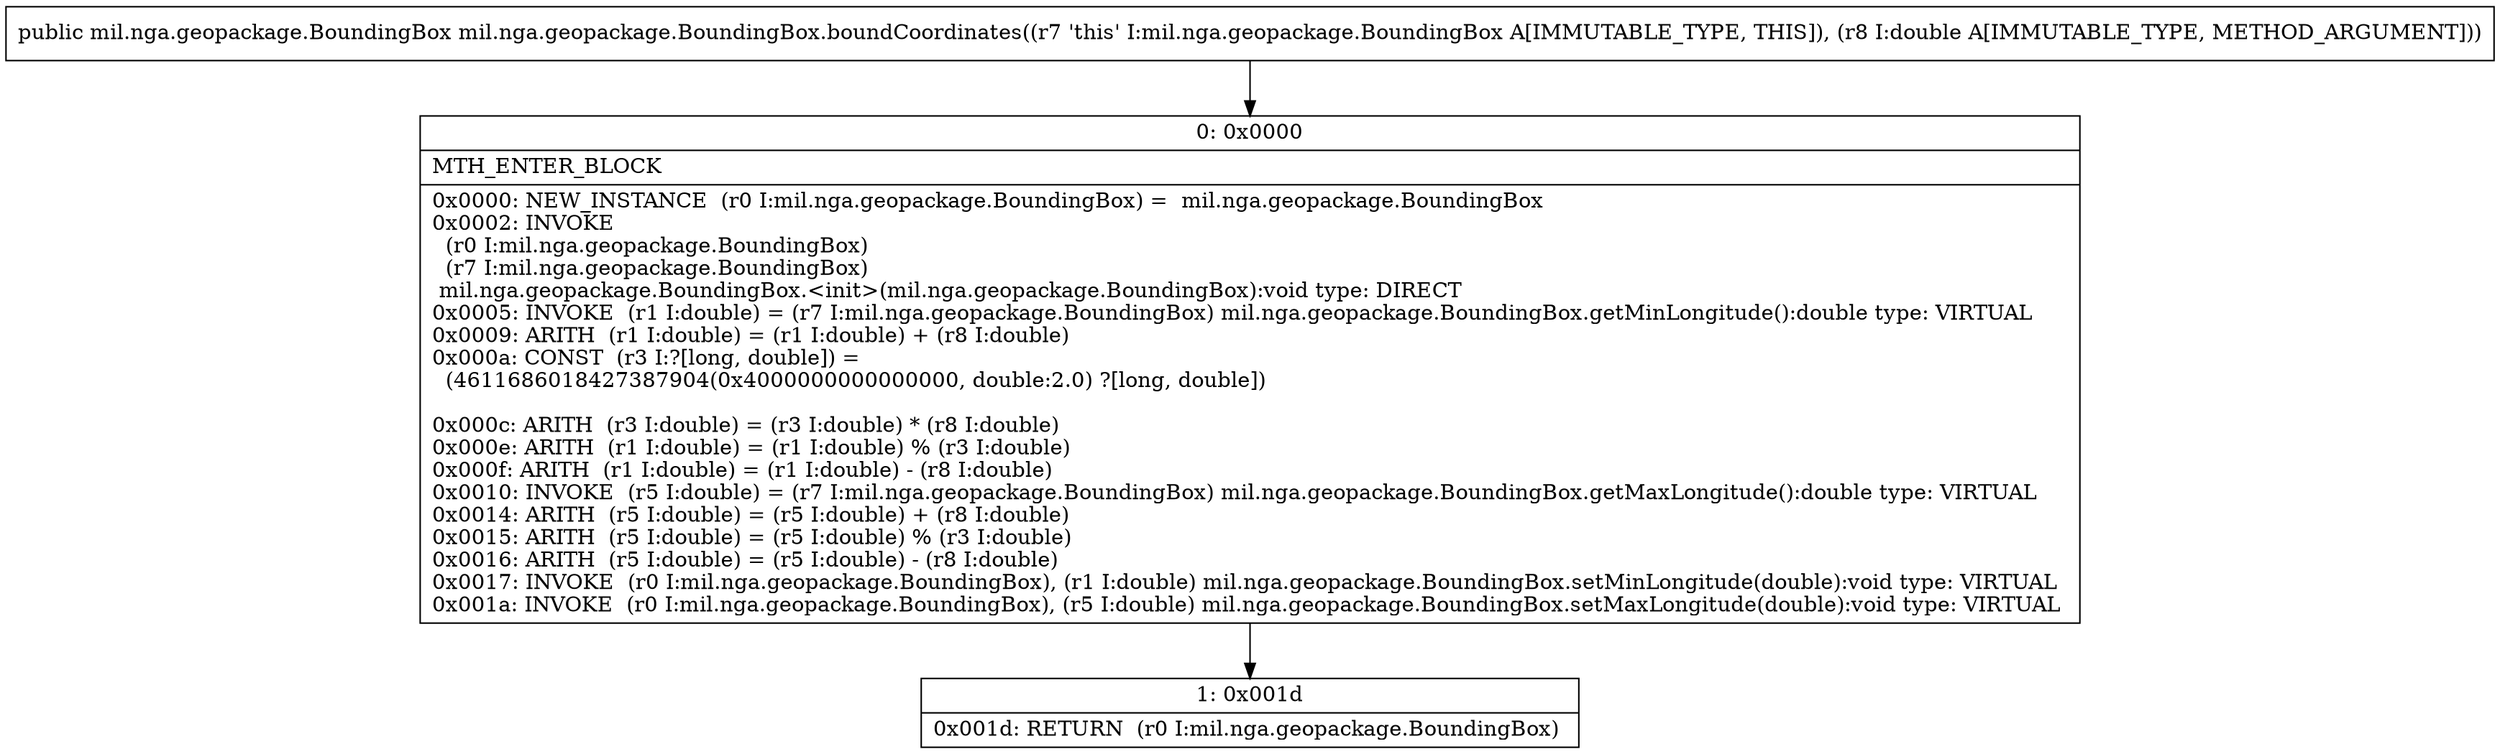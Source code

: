 digraph "CFG formil.nga.geopackage.BoundingBox.boundCoordinates(D)Lmil\/nga\/geopackage\/BoundingBox;" {
Node_0 [shape=record,label="{0\:\ 0x0000|MTH_ENTER_BLOCK\l|0x0000: NEW_INSTANCE  (r0 I:mil.nga.geopackage.BoundingBox) =  mil.nga.geopackage.BoundingBox \l0x0002: INVOKE  \l  (r0 I:mil.nga.geopackage.BoundingBox)\l  (r7 I:mil.nga.geopackage.BoundingBox)\l mil.nga.geopackage.BoundingBox.\<init\>(mil.nga.geopackage.BoundingBox):void type: DIRECT \l0x0005: INVOKE  (r1 I:double) = (r7 I:mil.nga.geopackage.BoundingBox) mil.nga.geopackage.BoundingBox.getMinLongitude():double type: VIRTUAL \l0x0009: ARITH  (r1 I:double) = (r1 I:double) + (r8 I:double) \l0x000a: CONST  (r3 I:?[long, double]) = \l  (4611686018427387904(0x4000000000000000, double:2.0) ?[long, double])\l \l0x000c: ARITH  (r3 I:double) = (r3 I:double) * (r8 I:double) \l0x000e: ARITH  (r1 I:double) = (r1 I:double) % (r3 I:double) \l0x000f: ARITH  (r1 I:double) = (r1 I:double) \- (r8 I:double) \l0x0010: INVOKE  (r5 I:double) = (r7 I:mil.nga.geopackage.BoundingBox) mil.nga.geopackage.BoundingBox.getMaxLongitude():double type: VIRTUAL \l0x0014: ARITH  (r5 I:double) = (r5 I:double) + (r8 I:double) \l0x0015: ARITH  (r5 I:double) = (r5 I:double) % (r3 I:double) \l0x0016: ARITH  (r5 I:double) = (r5 I:double) \- (r8 I:double) \l0x0017: INVOKE  (r0 I:mil.nga.geopackage.BoundingBox), (r1 I:double) mil.nga.geopackage.BoundingBox.setMinLongitude(double):void type: VIRTUAL \l0x001a: INVOKE  (r0 I:mil.nga.geopackage.BoundingBox), (r5 I:double) mil.nga.geopackage.BoundingBox.setMaxLongitude(double):void type: VIRTUAL \l}"];
Node_1 [shape=record,label="{1\:\ 0x001d|0x001d: RETURN  (r0 I:mil.nga.geopackage.BoundingBox) \l}"];
MethodNode[shape=record,label="{public mil.nga.geopackage.BoundingBox mil.nga.geopackage.BoundingBox.boundCoordinates((r7 'this' I:mil.nga.geopackage.BoundingBox A[IMMUTABLE_TYPE, THIS]), (r8 I:double A[IMMUTABLE_TYPE, METHOD_ARGUMENT])) }"];
MethodNode -> Node_0;
Node_0 -> Node_1;
}

